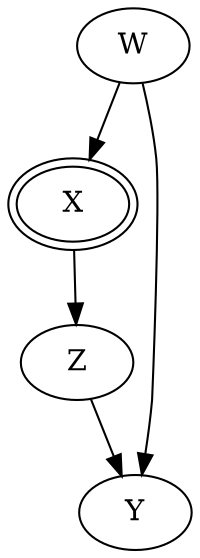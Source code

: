 digraph {
	W [label=W shape=ellipse]
	X [label=X peripheries=2 shape=ellipse]
	Y [label=Y shape=ellipse]
	Z [label=Z shape=ellipse]
	W -> X
	W -> Y
	X -> Z
	Z -> Y
}

